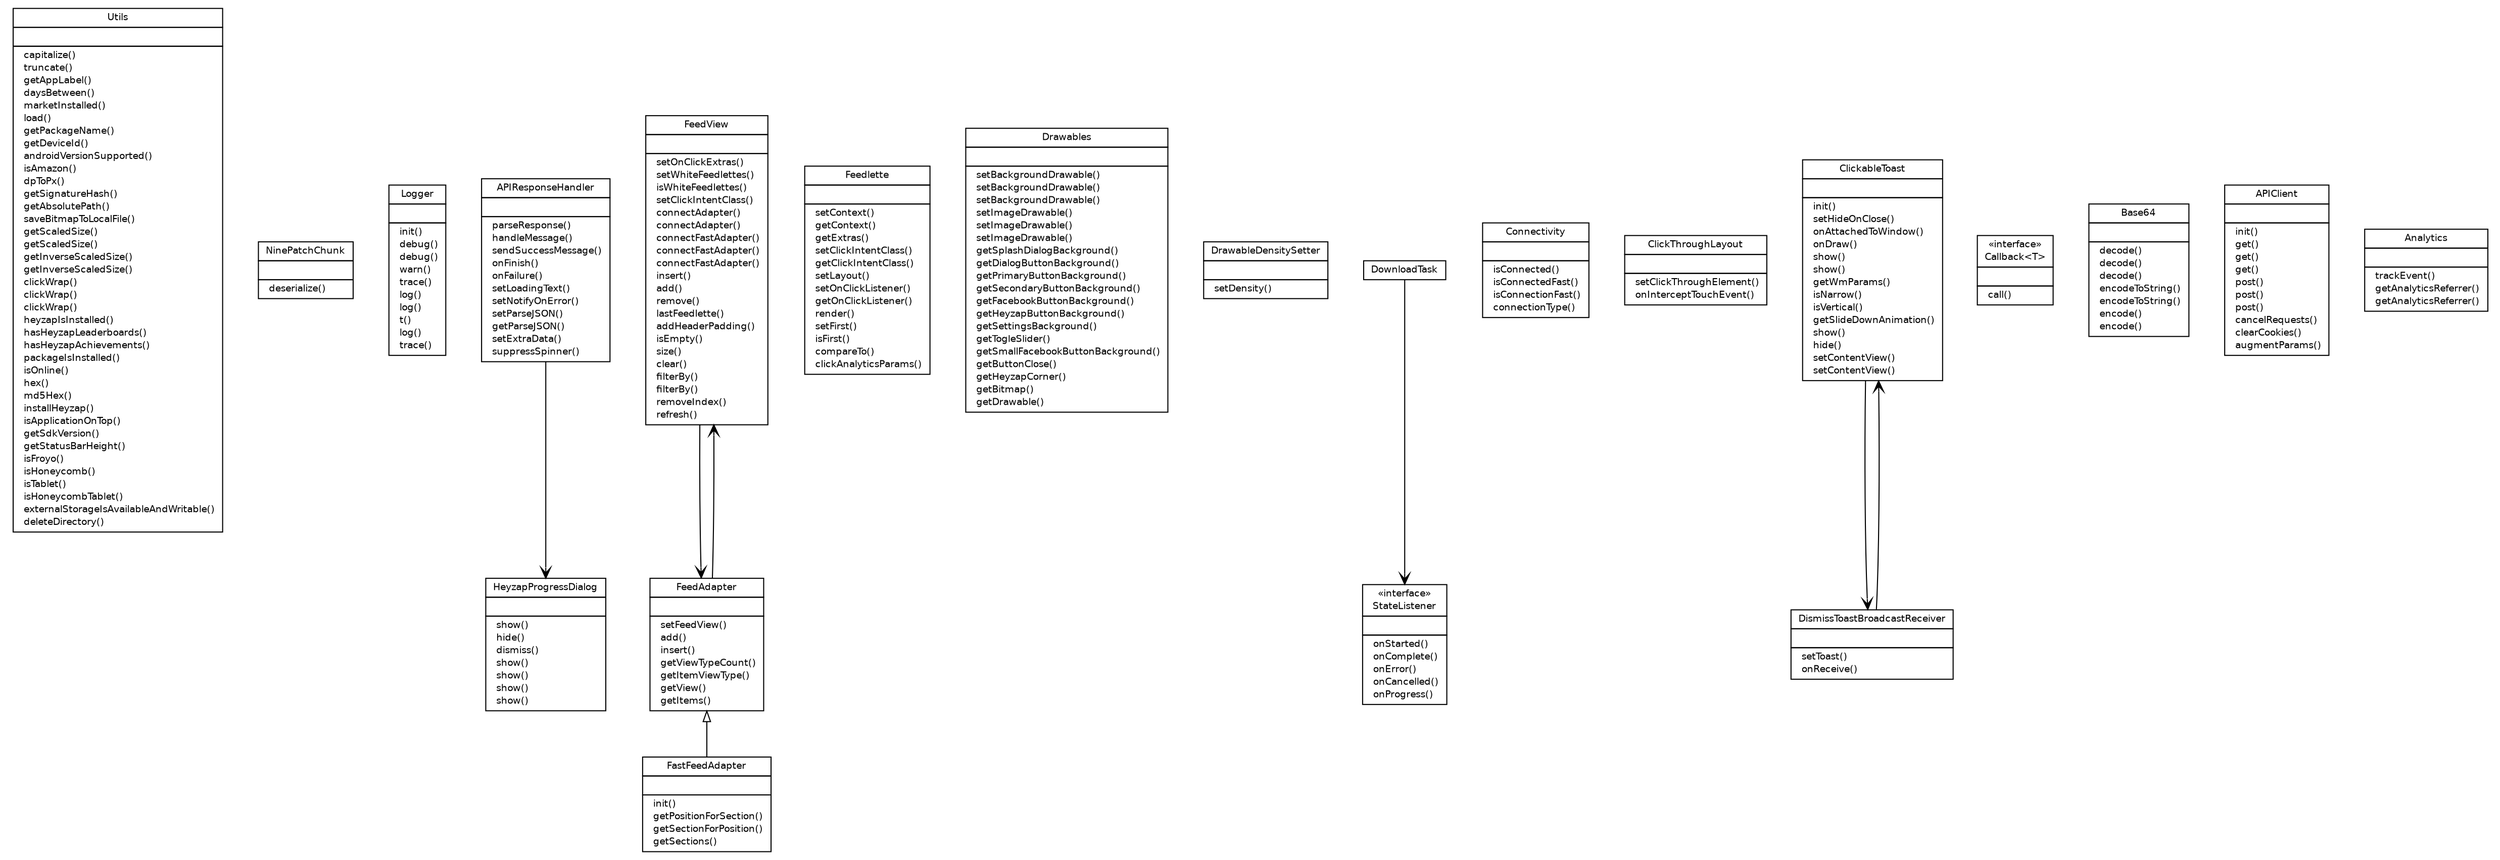 #!/usr/local/bin/dot
#
# Class diagram 
# Generated by UMLGraph version 5.2 (http://www.umlgraph.org/)
#

digraph G {
	edge [fontname="Helvetica",fontsize=10,labelfontname="Helvetica",labelfontsize=10];
	node [fontname="Helvetica",fontsize=10,shape=plaintext];
	nodesep=0.25;
	ranksep=0.5;
	// com.heyzap.internal.Utils
	c234 [label=<<table title="com.heyzap.internal.Utils" border="0" cellborder="1" cellspacing="0" cellpadding="2" port="p" href="./Utils.html">
		<tr><td><table border="0" cellspacing="0" cellpadding="1">
<tr><td align="center" balign="center"> Utils </td></tr>
		</table></td></tr>
		<tr><td><table border="0" cellspacing="0" cellpadding="1">
<tr><td align="left" balign="left">  </td></tr>
		</table></td></tr>
		<tr><td><table border="0" cellspacing="0" cellpadding="1">
<tr><td align="left" balign="left">  capitalize() </td></tr>
<tr><td align="left" balign="left">  truncate() </td></tr>
<tr><td align="left" balign="left">  getAppLabel() </td></tr>
<tr><td align="left" balign="left">  daysBetween() </td></tr>
<tr><td align="left" balign="left">  marketInstalled() </td></tr>
<tr><td align="left" balign="left">  load() </td></tr>
<tr><td align="left" balign="left">  getPackageName() </td></tr>
<tr><td align="left" balign="left">  getDeviceId() </td></tr>
<tr><td align="left" balign="left">  androidVersionSupported() </td></tr>
<tr><td align="left" balign="left">  isAmazon() </td></tr>
<tr><td align="left" balign="left">  dpToPx() </td></tr>
<tr><td align="left" balign="left">  getSignatureHash() </td></tr>
<tr><td align="left" balign="left">  getAbsolutePath() </td></tr>
<tr><td align="left" balign="left">  saveBitmapToLocalFile() </td></tr>
<tr><td align="left" balign="left">  getScaledSize() </td></tr>
<tr><td align="left" balign="left">  getScaledSize() </td></tr>
<tr><td align="left" balign="left">  getInverseScaledSize() </td></tr>
<tr><td align="left" balign="left">  getInverseScaledSize() </td></tr>
<tr><td align="left" balign="left">  clickWrap() </td></tr>
<tr><td align="left" balign="left">  clickWrap() </td></tr>
<tr><td align="left" balign="left">  clickWrap() </td></tr>
<tr><td align="left" balign="left">  heyzapIsInstalled() </td></tr>
<tr><td align="left" balign="left">  hasHeyzapLeaderboards() </td></tr>
<tr><td align="left" balign="left">  hasHeyzapAchievements() </td></tr>
<tr><td align="left" balign="left">  packageIsInstalled() </td></tr>
<tr><td align="left" balign="left">  isOnline() </td></tr>
<tr><td align="left" balign="left">  hex() </td></tr>
<tr><td align="left" balign="left">  md5Hex() </td></tr>
<tr><td align="left" balign="left">  installHeyzap() </td></tr>
<tr><td align="left" balign="left">  isApplicationOnTop() </td></tr>
<tr><td align="left" balign="left">  getSdkVersion() </td></tr>
<tr><td align="left" balign="left">  getStatusBarHeight() </td></tr>
<tr><td align="left" balign="left">  isFroyo() </td></tr>
<tr><td align="left" balign="left">  isHoneycomb() </td></tr>
<tr><td align="left" balign="left">  isTablet() </td></tr>
<tr><td align="left" balign="left">  isHoneycombTablet() </td></tr>
<tr><td align="left" balign="left">  externalStorageIsAvailableAndWritable() </td></tr>
<tr><td align="left" balign="left">  deleteDirectory() </td></tr>
		</table></td></tr>
		</table>>, fontname="Helvetica", fontcolor="black", fontsize=9.0];
	// com.heyzap.internal.NinePatchChunk
	c235 [label=<<table title="com.heyzap.internal.NinePatchChunk" border="0" cellborder="1" cellspacing="0" cellpadding="2" port="p" href="./NinePatchChunk.html">
		<tr><td><table border="0" cellspacing="0" cellpadding="1">
<tr><td align="center" balign="center"> NinePatchChunk </td></tr>
		</table></td></tr>
		<tr><td><table border="0" cellspacing="0" cellpadding="1">
<tr><td align="left" balign="left">  </td></tr>
		</table></td></tr>
		<tr><td><table border="0" cellspacing="0" cellpadding="1">
<tr><td align="left" balign="left">  deserialize() </td></tr>
		</table></td></tr>
		</table>>, fontname="Helvetica", fontcolor="black", fontsize=9.0];
	// com.heyzap.internal.Logger
	c236 [label=<<table title="com.heyzap.internal.Logger" border="0" cellborder="1" cellspacing="0" cellpadding="2" port="p" href="./Logger.html">
		<tr><td><table border="0" cellspacing="0" cellpadding="1">
<tr><td align="center" balign="center"> Logger </td></tr>
		</table></td></tr>
		<tr><td><table border="0" cellspacing="0" cellpadding="1">
<tr><td align="left" balign="left">  </td></tr>
		</table></td></tr>
		<tr><td><table border="0" cellspacing="0" cellpadding="1">
<tr><td align="left" balign="left">  init() </td></tr>
<tr><td align="left" balign="left">  debug() </td></tr>
<tr><td align="left" balign="left">  debug() </td></tr>
<tr><td align="left" balign="left">  warn() </td></tr>
<tr><td align="left" balign="left">  trace() </td></tr>
<tr><td align="left" balign="left">  log() </td></tr>
<tr><td align="left" balign="left">  log() </td></tr>
<tr><td align="left" balign="left">  t() </td></tr>
<tr><td align="left" balign="left">  log() </td></tr>
<tr><td align="left" balign="left">  trace() </td></tr>
		</table></td></tr>
		</table>>, fontname="Helvetica", fontcolor="black", fontsize=9.0];
	// com.heyzap.internal.HeyzapProgressDialog
	c237 [label=<<table title="com.heyzap.internal.HeyzapProgressDialog" border="0" cellborder="1" cellspacing="0" cellpadding="2" port="p" href="./HeyzapProgressDialog.html">
		<tr><td><table border="0" cellspacing="0" cellpadding="1">
<tr><td align="center" balign="center"> HeyzapProgressDialog </td></tr>
		</table></td></tr>
		<tr><td><table border="0" cellspacing="0" cellpadding="1">
<tr><td align="left" balign="left">  </td></tr>
		</table></td></tr>
		<tr><td><table border="0" cellspacing="0" cellpadding="1">
<tr><td align="left" balign="left">  show() </td></tr>
<tr><td align="left" balign="left">  hide() </td></tr>
<tr><td align="left" balign="left">  dismiss() </td></tr>
<tr><td align="left" balign="left">  show() </td></tr>
<tr><td align="left" balign="left">  show() </td></tr>
<tr><td align="left" balign="left">  show() </td></tr>
<tr><td align="left" balign="left">  show() </td></tr>
		</table></td></tr>
		</table>>, fontname="Helvetica", fontcolor="black", fontsize=9.0];
	// com.heyzap.internal.FeedView
	c238 [label=<<table title="com.heyzap.internal.FeedView" border="0" cellborder="1" cellspacing="0" cellpadding="2" port="p" href="./FeedView.html">
		<tr><td><table border="0" cellspacing="0" cellpadding="1">
<tr><td align="center" balign="center"> FeedView </td></tr>
		</table></td></tr>
		<tr><td><table border="0" cellspacing="0" cellpadding="1">
<tr><td align="left" balign="left">  </td></tr>
		</table></td></tr>
		<tr><td><table border="0" cellspacing="0" cellpadding="1">
<tr><td align="left" balign="left">  setOnClickExtras() </td></tr>
<tr><td align="left" balign="left">  setWhiteFeedlettes() </td></tr>
<tr><td align="left" balign="left">  isWhiteFeedlettes() </td></tr>
<tr><td align="left" balign="left">  setClickIntentClass() </td></tr>
<tr><td align="left" balign="left">  connectAdapter() </td></tr>
<tr><td align="left" balign="left">  connectAdapter() </td></tr>
<tr><td align="left" balign="left">  connectFastAdapter() </td></tr>
<tr><td align="left" balign="left">  connectFastAdapter() </td></tr>
<tr><td align="left" balign="left">  connectFastAdapter() </td></tr>
<tr><td align="left" balign="left">  insert() </td></tr>
<tr><td align="left" balign="left">  add() </td></tr>
<tr><td align="left" balign="left">  remove() </td></tr>
<tr><td align="left" balign="left">  lastFeedlette() </td></tr>
<tr><td align="left" balign="left">  addHeaderPadding() </td></tr>
<tr><td align="left" balign="left">  isEmpty() </td></tr>
<tr><td align="left" balign="left">  size() </td></tr>
<tr><td align="left" balign="left">  clear() </td></tr>
<tr><td align="left" balign="left">  filterBy() </td></tr>
<tr><td align="left" balign="left">  filterBy() </td></tr>
<tr><td align="left" balign="left">  removeIndex() </td></tr>
<tr><td align="left" balign="left">  refresh() </td></tr>
		</table></td></tr>
		</table>>, fontname="Helvetica", fontcolor="black", fontsize=9.0];
	// com.heyzap.internal.Feedlette
	c239 [label=<<table title="com.heyzap.internal.Feedlette" border="0" cellborder="1" cellspacing="0" cellpadding="2" port="p" href="./Feedlette.html">
		<tr><td><table border="0" cellspacing="0" cellpadding="1">
<tr><td align="center" balign="center"> Feedlette </td></tr>
		</table></td></tr>
		<tr><td><table border="0" cellspacing="0" cellpadding="1">
<tr><td align="left" balign="left">  </td></tr>
		</table></td></tr>
		<tr><td><table border="0" cellspacing="0" cellpadding="1">
<tr><td align="left" balign="left">  setContext() </td></tr>
<tr><td align="left" balign="left">  getContext() </td></tr>
<tr><td align="left" balign="left">  getExtras() </td></tr>
<tr><td align="left" balign="left">  setClickIntentClass() </td></tr>
<tr><td align="left" balign="left">  getClickIntentClass() </td></tr>
<tr><td align="left" balign="left">  setLayout() </td></tr>
<tr><td align="left" balign="left">  setOnClickListener() </td></tr>
<tr><td align="left" balign="left">  getOnClickListener() </td></tr>
<tr><td align="left" balign="left">  render() </td></tr>
<tr><td align="left" balign="left">  setFirst() </td></tr>
<tr><td align="left" balign="left">  isFirst() </td></tr>
<tr><td align="left" balign="left">  compareTo() </td></tr>
<tr><td align="left" balign="left">  clickAnalyticsParams() </td></tr>
		</table></td></tr>
		</table>>, fontname="Helvetica", fontcolor="black", fontsize=9.0];
	// com.heyzap.internal.FeedAdapter
	c240 [label=<<table title="com.heyzap.internal.FeedAdapter" border="0" cellborder="1" cellspacing="0" cellpadding="2" port="p" href="./FeedAdapter.html">
		<tr><td><table border="0" cellspacing="0" cellpadding="1">
<tr><td align="center" balign="center"> FeedAdapter </td></tr>
		</table></td></tr>
		<tr><td><table border="0" cellspacing="0" cellpadding="1">
<tr><td align="left" balign="left">  </td></tr>
		</table></td></tr>
		<tr><td><table border="0" cellspacing="0" cellpadding="1">
<tr><td align="left" balign="left">  setFeedView() </td></tr>
<tr><td align="left" balign="left">  add() </td></tr>
<tr><td align="left" balign="left">  insert() </td></tr>
<tr><td align="left" balign="left">  getViewTypeCount() </td></tr>
<tr><td align="left" balign="left">  getItemViewType() </td></tr>
<tr><td align="left" balign="left">  getView() </td></tr>
<tr><td align="left" balign="left">  getItems() </td></tr>
		</table></td></tr>
		</table>>, fontname="Helvetica", fontcolor="black", fontsize=9.0];
	// com.heyzap.internal.FastFeedAdapter
	c241 [label=<<table title="com.heyzap.internal.FastFeedAdapter" border="0" cellborder="1" cellspacing="0" cellpadding="2" port="p" href="./FastFeedAdapter.html">
		<tr><td><table border="0" cellspacing="0" cellpadding="1">
<tr><td align="center" balign="center"> FastFeedAdapter </td></tr>
		</table></td></tr>
		<tr><td><table border="0" cellspacing="0" cellpadding="1">
<tr><td align="left" balign="left">  </td></tr>
		</table></td></tr>
		<tr><td><table border="0" cellspacing="0" cellpadding="1">
<tr><td align="left" balign="left">  init() </td></tr>
<tr><td align="left" balign="left">  getPositionForSection() </td></tr>
<tr><td align="left" balign="left">  getSectionForPosition() </td></tr>
<tr><td align="left" balign="left">  getSections() </td></tr>
		</table></td></tr>
		</table>>, fontname="Helvetica", fontcolor="black", fontsize=9.0];
	// com.heyzap.internal.Drawables
	c242 [label=<<table title="com.heyzap.internal.Drawables" border="0" cellborder="1" cellspacing="0" cellpadding="2" port="p" href="./Drawables.html">
		<tr><td><table border="0" cellspacing="0" cellpadding="1">
<tr><td align="center" balign="center"> Drawables </td></tr>
		</table></td></tr>
		<tr><td><table border="0" cellspacing="0" cellpadding="1">
<tr><td align="left" balign="left">  </td></tr>
		</table></td></tr>
		<tr><td><table border="0" cellspacing="0" cellpadding="1">
<tr><td align="left" balign="left">  setBackgroundDrawable() </td></tr>
<tr><td align="left" balign="left">  setBackgroundDrawable() </td></tr>
<tr><td align="left" balign="left">  setBackgroundDrawable() </td></tr>
<tr><td align="left" balign="left">  setImageDrawable() </td></tr>
<tr><td align="left" balign="left">  setImageDrawable() </td></tr>
<tr><td align="left" balign="left">  setImageDrawable() </td></tr>
<tr><td align="left" balign="left">  getSplashDialogBackground() </td></tr>
<tr><td align="left" balign="left">  getDialogButtonBackground() </td></tr>
<tr><td align="left" balign="left">  getPrimaryButtonBackground() </td></tr>
<tr><td align="left" balign="left">  getSecondaryButtonBackground() </td></tr>
<tr><td align="left" balign="left">  getFacebookButtonBackground() </td></tr>
<tr><td align="left" balign="left">  getHeyzapButtonBackground() </td></tr>
<tr><td align="left" balign="left">  getSettingsBackground() </td></tr>
<tr><td align="left" balign="left">  getTogleSlider() </td></tr>
<tr><td align="left" balign="left">  getSmallFacebookButtonBackground() </td></tr>
<tr><td align="left" balign="left">  getButtonClose() </td></tr>
<tr><td align="left" balign="left">  getHeyzapCorner() </td></tr>
<tr><td align="left" balign="left">  getBitmap() </td></tr>
<tr><td align="left" balign="left">  getDrawable() </td></tr>
		</table></td></tr>
		</table>>, fontname="Helvetica", fontcolor="black", fontsize=9.0];
	// com.heyzap.internal.Drawables.DrawableDensitySetter
	c243 [label=<<table title="com.heyzap.internal.Drawables.DrawableDensitySetter" border="0" cellborder="1" cellspacing="0" cellpadding="2" port="p" href="./Drawables.DrawableDensitySetter.html">
		<tr><td><table border="0" cellspacing="0" cellpadding="1">
<tr><td align="center" balign="center"> DrawableDensitySetter </td></tr>
		</table></td></tr>
		<tr><td><table border="0" cellspacing="0" cellpadding="1">
<tr><td align="left" balign="left">  </td></tr>
		</table></td></tr>
		<tr><td><table border="0" cellspacing="0" cellpadding="1">
<tr><td align="left" balign="left">  setDensity() </td></tr>
		</table></td></tr>
		</table>>, fontname="Helvetica", fontcolor="black", fontsize=9.0];
	// com.heyzap.internal.DownloadTask
	c244 [label=<<table title="com.heyzap.internal.DownloadTask" border="0" cellborder="1" cellspacing="0" cellpadding="2" port="p" href="./DownloadTask.html">
		<tr><td><table border="0" cellspacing="0" cellpadding="1">
<tr><td align="center" balign="center"> DownloadTask </td></tr>
		</table></td></tr>
		</table>>, fontname="Helvetica", fontcolor="black", fontsize=9.0];
	// com.heyzap.internal.DownloadTask.StateListener
	c245 [label=<<table title="com.heyzap.internal.DownloadTask.StateListener" border="0" cellborder="1" cellspacing="0" cellpadding="2" port="p" href="./DownloadTask.StateListener.html">
		<tr><td><table border="0" cellspacing="0" cellpadding="1">
<tr><td align="center" balign="center"> &#171;interface&#187; </td></tr>
<tr><td align="center" balign="center"> StateListener </td></tr>
		</table></td></tr>
		<tr><td><table border="0" cellspacing="0" cellpadding="1">
<tr><td align="left" balign="left">  </td></tr>
		</table></td></tr>
		<tr><td><table border="0" cellspacing="0" cellpadding="1">
<tr><td align="left" balign="left">  onStarted() </td></tr>
<tr><td align="left" balign="left">  onComplete() </td></tr>
<tr><td align="left" balign="left">  onError() </td></tr>
<tr><td align="left" balign="left">  onCancelled() </td></tr>
<tr><td align="left" balign="left">  onProgress() </td></tr>
		</table></td></tr>
		</table>>, fontname="Helvetica", fontcolor="black", fontsize=9.0];
	// com.heyzap.internal.Connectivity
	c246 [label=<<table title="com.heyzap.internal.Connectivity" border="0" cellborder="1" cellspacing="0" cellpadding="2" port="p" href="./Connectivity.html">
		<tr><td><table border="0" cellspacing="0" cellpadding="1">
<tr><td align="center" balign="center"> Connectivity </td></tr>
		</table></td></tr>
		<tr><td><table border="0" cellspacing="0" cellpadding="1">
<tr><td align="left" balign="left">  </td></tr>
		</table></td></tr>
		<tr><td><table border="0" cellspacing="0" cellpadding="1">
<tr><td align="left" balign="left">  isConnected() </td></tr>
<tr><td align="left" balign="left">  isConnectedFast() </td></tr>
<tr><td align="left" balign="left">  isConnectionFast() </td></tr>
<tr><td align="left" balign="left">  connectionType() </td></tr>
		</table></td></tr>
		</table>>, fontname="Helvetica", fontcolor="black", fontsize=9.0];
	// com.heyzap.internal.ClickThroughLayout
	c247 [label=<<table title="com.heyzap.internal.ClickThroughLayout" border="0" cellborder="1" cellspacing="0" cellpadding="2" port="p" href="./ClickThroughLayout.html">
		<tr><td><table border="0" cellspacing="0" cellpadding="1">
<tr><td align="center" balign="center"> ClickThroughLayout </td></tr>
		</table></td></tr>
		<tr><td><table border="0" cellspacing="0" cellpadding="1">
<tr><td align="left" balign="left">  </td></tr>
		</table></td></tr>
		<tr><td><table border="0" cellspacing="0" cellpadding="1">
<tr><td align="left" balign="left">  setClickThroughElement() </td></tr>
<tr><td align="left" balign="left">  onInterceptTouchEvent() </td></tr>
		</table></td></tr>
		</table>>, fontname="Helvetica", fontcolor="black", fontsize=9.0];
	// com.heyzap.internal.ClickableToast
	c248 [label=<<table title="com.heyzap.internal.ClickableToast" border="0" cellborder="1" cellspacing="0" cellpadding="2" port="p" href="./ClickableToast.html">
		<tr><td><table border="0" cellspacing="0" cellpadding="1">
<tr><td align="center" balign="center"> ClickableToast </td></tr>
		</table></td></tr>
		<tr><td><table border="0" cellspacing="0" cellpadding="1">
<tr><td align="left" balign="left">  </td></tr>
		</table></td></tr>
		<tr><td><table border="0" cellspacing="0" cellpadding="1">
<tr><td align="left" balign="left">  init() </td></tr>
<tr><td align="left" balign="left">  setHideOnClose() </td></tr>
<tr><td align="left" balign="left">  onAttachedToWindow() </td></tr>
<tr><td align="left" balign="left">  onDraw() </td></tr>
<tr><td align="left" balign="left">  show() </td></tr>
<tr><td align="left" balign="left">  show() </td></tr>
<tr><td align="left" balign="left">  getWmParams() </td></tr>
<tr><td align="left" balign="left">  isNarrow() </td></tr>
<tr><td align="left" balign="left">  isVertical() </td></tr>
<tr><td align="left" balign="left">  getSlideDownAnimation() </td></tr>
<tr><td align="left" balign="left">  show() </td></tr>
<tr><td align="left" balign="left">  hide() </td></tr>
<tr><td align="left" balign="left">  setContentView() </td></tr>
<tr><td align="left" balign="left">  setContentView() </td></tr>
		</table></td></tr>
		</table>>, fontname="Helvetica", fontcolor="black", fontsize=9.0];
	// com.heyzap.internal.ClickableToast.DismissToastBroadcastReceiver
	c249 [label=<<table title="com.heyzap.internal.ClickableToast.DismissToastBroadcastReceiver" border="0" cellborder="1" cellspacing="0" cellpadding="2" port="p" href="./ClickableToast.DismissToastBroadcastReceiver.html">
		<tr><td><table border="0" cellspacing="0" cellpadding="1">
<tr><td align="center" balign="center"> DismissToastBroadcastReceiver </td></tr>
		</table></td></tr>
		<tr><td><table border="0" cellspacing="0" cellpadding="1">
<tr><td align="left" balign="left">  </td></tr>
		</table></td></tr>
		<tr><td><table border="0" cellspacing="0" cellpadding="1">
<tr><td align="left" balign="left">  setToast() </td></tr>
<tr><td align="left" balign="left">  onReceive() </td></tr>
		</table></td></tr>
		</table>>, fontname="Helvetica", fontcolor="black", fontsize=9.0];
	// com.heyzap.internal.Callback<T>
	c250 [label=<<table title="com.heyzap.internal.Callback" border="0" cellborder="1" cellspacing="0" cellpadding="2" port="p" href="./Callback.html">
		<tr><td><table border="0" cellspacing="0" cellpadding="1">
<tr><td align="center" balign="center"> &#171;interface&#187; </td></tr>
<tr><td align="center" balign="center"> Callback&lt;T&gt; </td></tr>
		</table></td></tr>
		<tr><td><table border="0" cellspacing="0" cellpadding="1">
<tr><td align="left" balign="left">  </td></tr>
		</table></td></tr>
		<tr><td><table border="0" cellspacing="0" cellpadding="1">
<tr><td align="left" balign="left">  call() </td></tr>
		</table></td></tr>
		</table>>, fontname="Helvetica", fontcolor="black", fontsize=9.0];
	// com.heyzap.internal.Base64
	c251 [label=<<table title="com.heyzap.internal.Base64" border="0" cellborder="1" cellspacing="0" cellpadding="2" port="p" href="./Base64.html">
		<tr><td><table border="0" cellspacing="0" cellpadding="1">
<tr><td align="center" balign="center"> Base64 </td></tr>
		</table></td></tr>
		<tr><td><table border="0" cellspacing="0" cellpadding="1">
<tr><td align="left" balign="left">  </td></tr>
		</table></td></tr>
		<tr><td><table border="0" cellspacing="0" cellpadding="1">
<tr><td align="left" balign="left">  decode() </td></tr>
<tr><td align="left" balign="left">  decode() </td></tr>
<tr><td align="left" balign="left">  decode() </td></tr>
<tr><td align="left" balign="left">  encodeToString() </td></tr>
<tr><td align="left" balign="left">  encodeToString() </td></tr>
<tr><td align="left" balign="left">  encode() </td></tr>
<tr><td align="left" balign="left">  encode() </td></tr>
		</table></td></tr>
		</table>>, fontname="Helvetica", fontcolor="black", fontsize=9.0];
	// com.heyzap.internal.APIResponseHandler
	c252 [label=<<table title="com.heyzap.internal.APIResponseHandler" border="0" cellborder="1" cellspacing="0" cellpadding="2" port="p" href="./APIResponseHandler.html">
		<tr><td><table border="0" cellspacing="0" cellpadding="1">
<tr><td align="center" balign="center"> APIResponseHandler </td></tr>
		</table></td></tr>
		<tr><td><table border="0" cellspacing="0" cellpadding="1">
<tr><td align="left" balign="left">  </td></tr>
		</table></td></tr>
		<tr><td><table border="0" cellspacing="0" cellpadding="1">
<tr><td align="left" balign="left">  parseResponse() </td></tr>
<tr><td align="left" balign="left">  handleMessage() </td></tr>
<tr><td align="left" balign="left">  sendSuccessMessage() </td></tr>
<tr><td align="left" balign="left">  onFinish() </td></tr>
<tr><td align="left" balign="left">  onFailure() </td></tr>
<tr><td align="left" balign="left">  setLoadingText() </td></tr>
<tr><td align="left" balign="left">  setNotifyOnError() </td></tr>
<tr><td align="left" balign="left">  setParseJSON() </td></tr>
<tr><td align="left" balign="left">  getParseJSON() </td></tr>
<tr><td align="left" balign="left">  setExtraData() </td></tr>
<tr><td align="left" balign="left">  suppressSpinner() </td></tr>
		</table></td></tr>
		</table>>, fontname="Helvetica", fontcolor="black", fontsize=9.0];
	// com.heyzap.internal.APIClient
	c253 [label=<<table title="com.heyzap.internal.APIClient" border="0" cellborder="1" cellspacing="0" cellpadding="2" port="p" href="./APIClient.html">
		<tr><td><table border="0" cellspacing="0" cellpadding="1">
<tr><td align="center" balign="center"> APIClient </td></tr>
		</table></td></tr>
		<tr><td><table border="0" cellspacing="0" cellpadding="1">
<tr><td align="left" balign="left">  </td></tr>
		</table></td></tr>
		<tr><td><table border="0" cellspacing="0" cellpadding="1">
<tr><td align="left" balign="left">  init() </td></tr>
<tr><td align="left" balign="left">  get() </td></tr>
<tr><td align="left" balign="left">  get() </td></tr>
<tr><td align="left" balign="left">  get() </td></tr>
<tr><td align="left" balign="left">  post() </td></tr>
<tr><td align="left" balign="left">  post() </td></tr>
<tr><td align="left" balign="left">  post() </td></tr>
<tr><td align="left" balign="left">  cancelRequests() </td></tr>
<tr><td align="left" balign="left">  clearCookies() </td></tr>
<tr><td align="left" balign="left">  augmentParams() </td></tr>
		</table></td></tr>
		</table>>, fontname="Helvetica", fontcolor="black", fontsize=9.0];
	// com.heyzap.internal.Analytics
	c254 [label=<<table title="com.heyzap.internal.Analytics" border="0" cellborder="1" cellspacing="0" cellpadding="2" port="p" href="./Analytics.html">
		<tr><td><table border="0" cellspacing="0" cellpadding="1">
<tr><td align="center" balign="center"> Analytics </td></tr>
		</table></td></tr>
		<tr><td><table border="0" cellspacing="0" cellpadding="1">
<tr><td align="left" balign="left">  </td></tr>
		</table></td></tr>
		<tr><td><table border="0" cellspacing="0" cellpadding="1">
<tr><td align="left" balign="left">  trackEvent() </td></tr>
<tr><td align="left" balign="left">  getAnalyticsReferrer() </td></tr>
<tr><td align="left" balign="left">  getAnalyticsReferrer() </td></tr>
		</table></td></tr>
		</table>>, fontname="Helvetica", fontcolor="black", fontsize=9.0];
	//com.heyzap.internal.FastFeedAdapter extends com.heyzap.internal.FeedAdapter
	c240:p -> c241:p [dir=back,arrowtail=empty];
	// com.heyzap.internal.FeedView NAVASSOC com.heyzap.internal.FeedAdapter
	c238:p -> c240:p [taillabel="", label="", headlabel="", fontname="Helvetica", fontcolor="black", fontsize=10.0, color="black", arrowhead=open];
	// com.heyzap.internal.FeedAdapter NAVASSOC com.heyzap.internal.FeedView
	c240:p -> c238:p [taillabel="", label="", headlabel="", fontname="Helvetica", fontcolor="black", fontsize=10.0, color="black", arrowhead=open];
	// com.heyzap.internal.DownloadTask NAVASSOC com.heyzap.internal.DownloadTask.StateListener
	c244:p -> c245:p [taillabel="", label="", headlabel="", fontname="Helvetica", fontcolor="black", fontsize=10.0, color="black", arrowhead=open];
	// com.heyzap.internal.ClickableToast NAVASSOC com.heyzap.internal.ClickableToast.DismissToastBroadcastReceiver
	c248:p -> c249:p [taillabel="", label="", headlabel="", fontname="Helvetica", fontcolor="black", fontsize=10.0, color="black", arrowhead=open];
	// com.heyzap.internal.ClickableToast.DismissToastBroadcastReceiver NAVASSOC com.heyzap.internal.ClickableToast
	c249:p -> c248:p [taillabel="", label="", headlabel="", fontname="Helvetica", fontcolor="black", fontsize=10.0, color="black", arrowhead=open];
	// com.heyzap.internal.APIResponseHandler NAVASSOC com.heyzap.internal.HeyzapProgressDialog
	c252:p -> c237:p [taillabel="", label="", headlabel="", fontname="Helvetica", fontcolor="black", fontsize=10.0, color="black", arrowhead=open];
}

